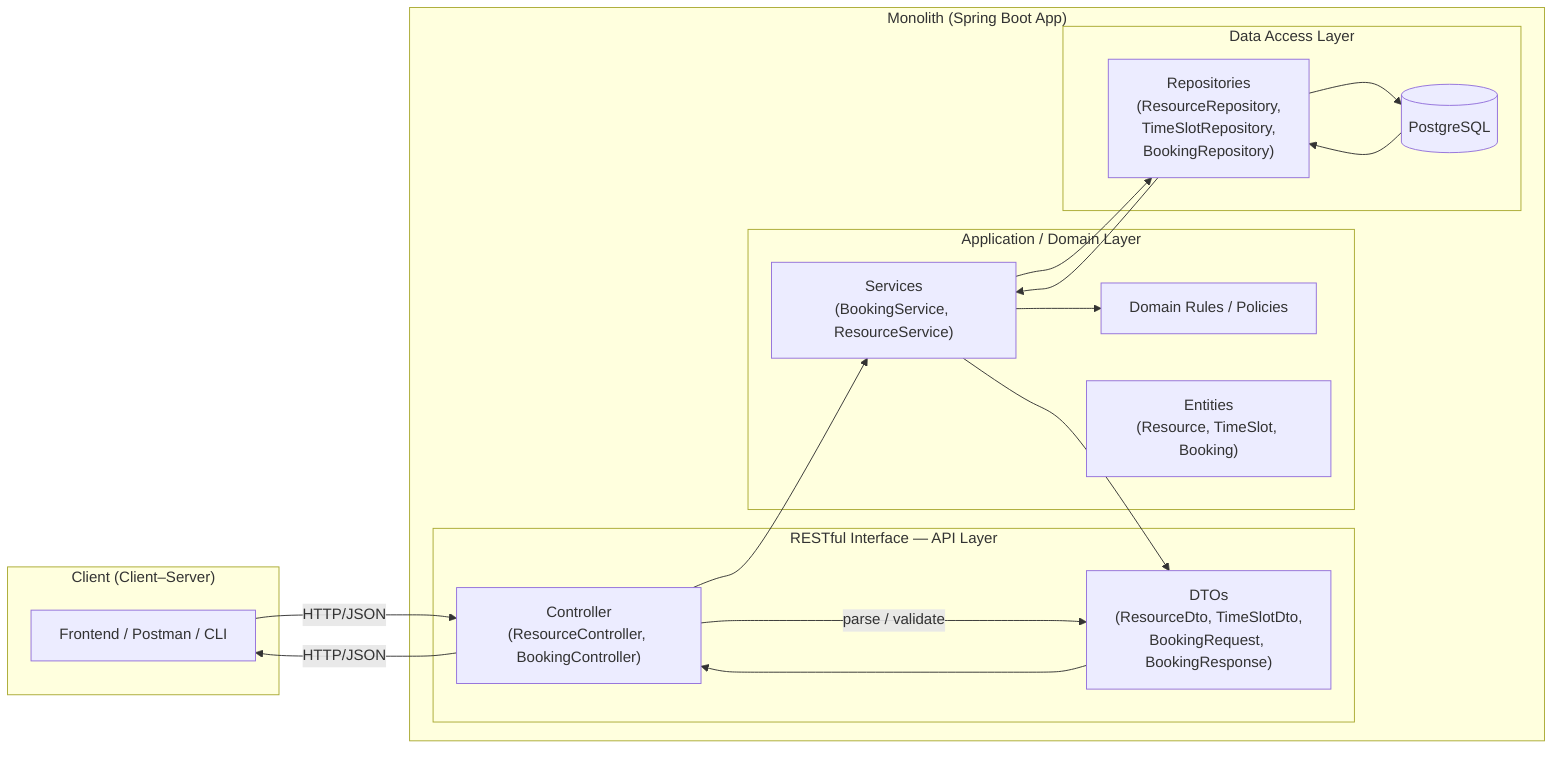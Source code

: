 %% Coworkly — Styles Overlap (Client–Server + REST + Layered inside Monolith)
%% File: designs/architecture-overlap.mmd
%% Purpose: Shows how multiple architectural styles (Client–Server, REST, Layered) coexist within the current Monolithic design.

flowchart LR
%% Client–Server (Client)
    subgraph CLIENT["Client (Client–Server)"]
        FE["Frontend / Postman / CLI"]
    end

%% Monolith boundary
    subgraph MONO["Monolith (Spring Boot App)"]
    %% RESTful + Layered: API layer
        subgraph API["RESTful Interface — API Layer"]
            Ctr["Controller\n(ResourceController, BookingController)"]
            DTO["DTOs\n(ResourceDto, TimeSlotDto,\nBookingRequest, BookingResponse)"]
        end

    %% Layered: Application/Domain
        subgraph APP["Application / Domain Layer"]
            Svc["Services\n(BookingService, ResourceService)"]
            Rules["Domain Rules / Policies"]
            Ent["Entities\n(Resource, TimeSlot, Booking)"]
        end

    %% Layered: Data access
        subgraph DATA["Data Access Layer"]
            Repo["Repositories\n(ResourceRepository,\nTimeSlotRepository,\nBookingRepository)"]
            DB[(PostgreSQL)]
        end
    end

%% RESTful flow over HTTP
    FE -->|HTTP/JSON| Ctr
    Ctr -->|parse / validate| DTO
    Ctr --> Svc
    Svc --> Rules
    Svc --> Repo
    Repo --> DB

%% Response path
    DB --> Repo
    Repo --> Svc
    Svc --> DTO
    DTO --> Ctr
    Ctr -->|HTTP/JSON| FE